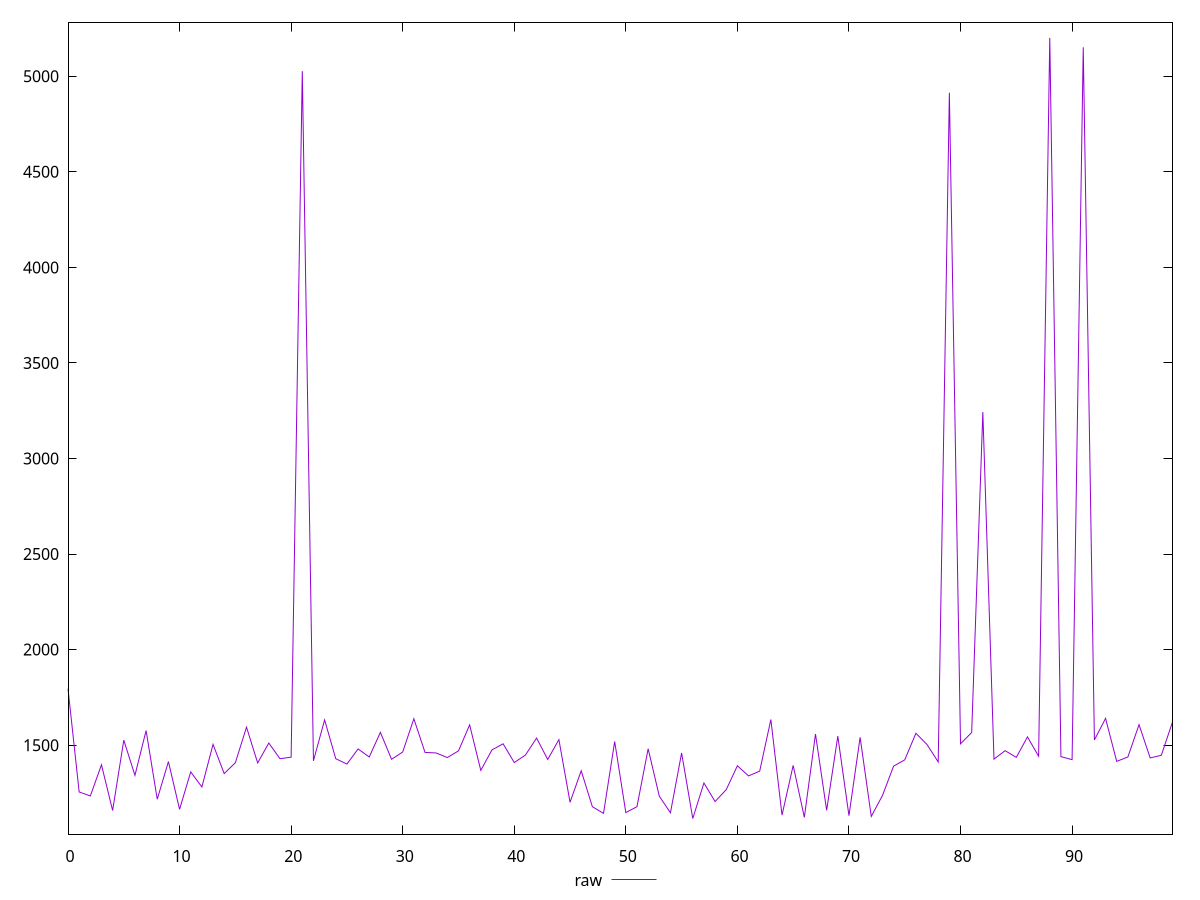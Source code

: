 reset

$raw <<EOF
0 1795
1 1255
2 1234
3 1397
4 1158
5 1526
6 1342
7 1576
8 1217
9 1414
10 1164
11 1360
12 1281
13 1504
14 1351
15 1408
16 1594
17 1407
18 1511
19 1429
20 1437
21 5027
22 1418
23 1632
24 1429
25 1401
26 1480
27 1438
28 1567
29 1426
30 1464
31 1638
32 1462
33 1459
34 1435
35 1470
36 1606
37 1368
38 1475
39 1507
40 1409
41 1448
42 1537
43 1425
44 1529
45 1201
46 1366
47 1178
48 1143
49 1519
50 1147
51 1178
52 1481
53 1233
54 1146
55 1459
56 1116
57 1302
58 1205
59 1267
60 1392
61 1339
62 1364
63 1634
64 1134
65 1394
66 1122
67 1558
68 1159
69 1547
70 1131
71 1541
72 1127
73 1236
74 1390
75 1423
76 1562
77 1503
78 1412
79 4914
80 1507
81 1566
82 3243
83 1427
84 1471
85 1436
86 1543
87 1442
88 5201
89 1440
90 1424
91 5152
92 1527
93 1640
94 1415
95 1438
96 1607
97 1433
98 1447
99 1621
EOF

set key outside below
set xrange [0:99]
set yrange [1034.3:5282.7]
set trange [1034.3:5282.7]
set terminal svg size 640, 500 enhanced background rgb 'white'
set output "reprap/render-blocking-resources/samples/pages+cached+noexternal+nomedia+nocss/raw/values.svg"

plot $raw title "raw" with line

reset
